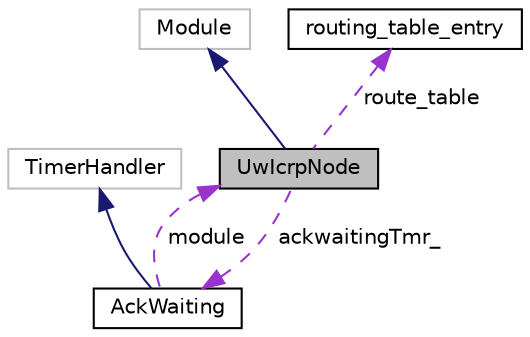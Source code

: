 digraph "UwIcrpNode"
{
 // LATEX_PDF_SIZE
  edge [fontname="Helvetica",fontsize="10",labelfontname="Helvetica",labelfontsize="10"];
  node [fontname="Helvetica",fontsize="10",shape=record];
  Node1 [label="UwIcrpNode",height=0.2,width=0.4,color="black", fillcolor="grey75", style="filled", fontcolor="black",tooltip="UwIcrpNode class is used to represent the routing layer of a node."];
  Node2 -> Node1 [dir="back",color="midnightblue",fontsize="10",style="solid",fontname="Helvetica"];
  Node2 [label="Module",height=0.2,width=0.4,color="grey75", fillcolor="white", style="filled",tooltip=" "];
  Node3 -> Node1 [dir="back",color="darkorchid3",fontsize="10",style="dashed",label=" ackwaitingTmr_" ,fontname="Helvetica"];
  Node3 [label="AckWaiting",height=0.2,width=0.4,color="black", fillcolor="white", style="filled",URL="$classAckWaiting.html",tooltip="AckWaiting class is used to handle the timer of acks."];
  Node4 -> Node3 [dir="back",color="midnightblue",fontsize="10",style="solid",fontname="Helvetica"];
  Node4 [label="TimerHandler",height=0.2,width=0.4,color="grey75", fillcolor="white", style="filled",tooltip=" "];
  Node1 -> Node3 [dir="back",color="darkorchid3",fontsize="10",style="dashed",label=" module" ,fontname="Helvetica"];
  Node5 -> Node1 [dir="back",color="darkorchid3",fontsize="10",style="dashed",label=" route_table" ,fontname="Helvetica"];
  Node5 [label="routing_table_entry",height=0.2,width=0.4,color="black", fillcolor="white", style="filled",URL="$structrouting__table__entry.html",tooltip="routing_table_entry describes an entry in the routing table used by UWICRP."];
}
